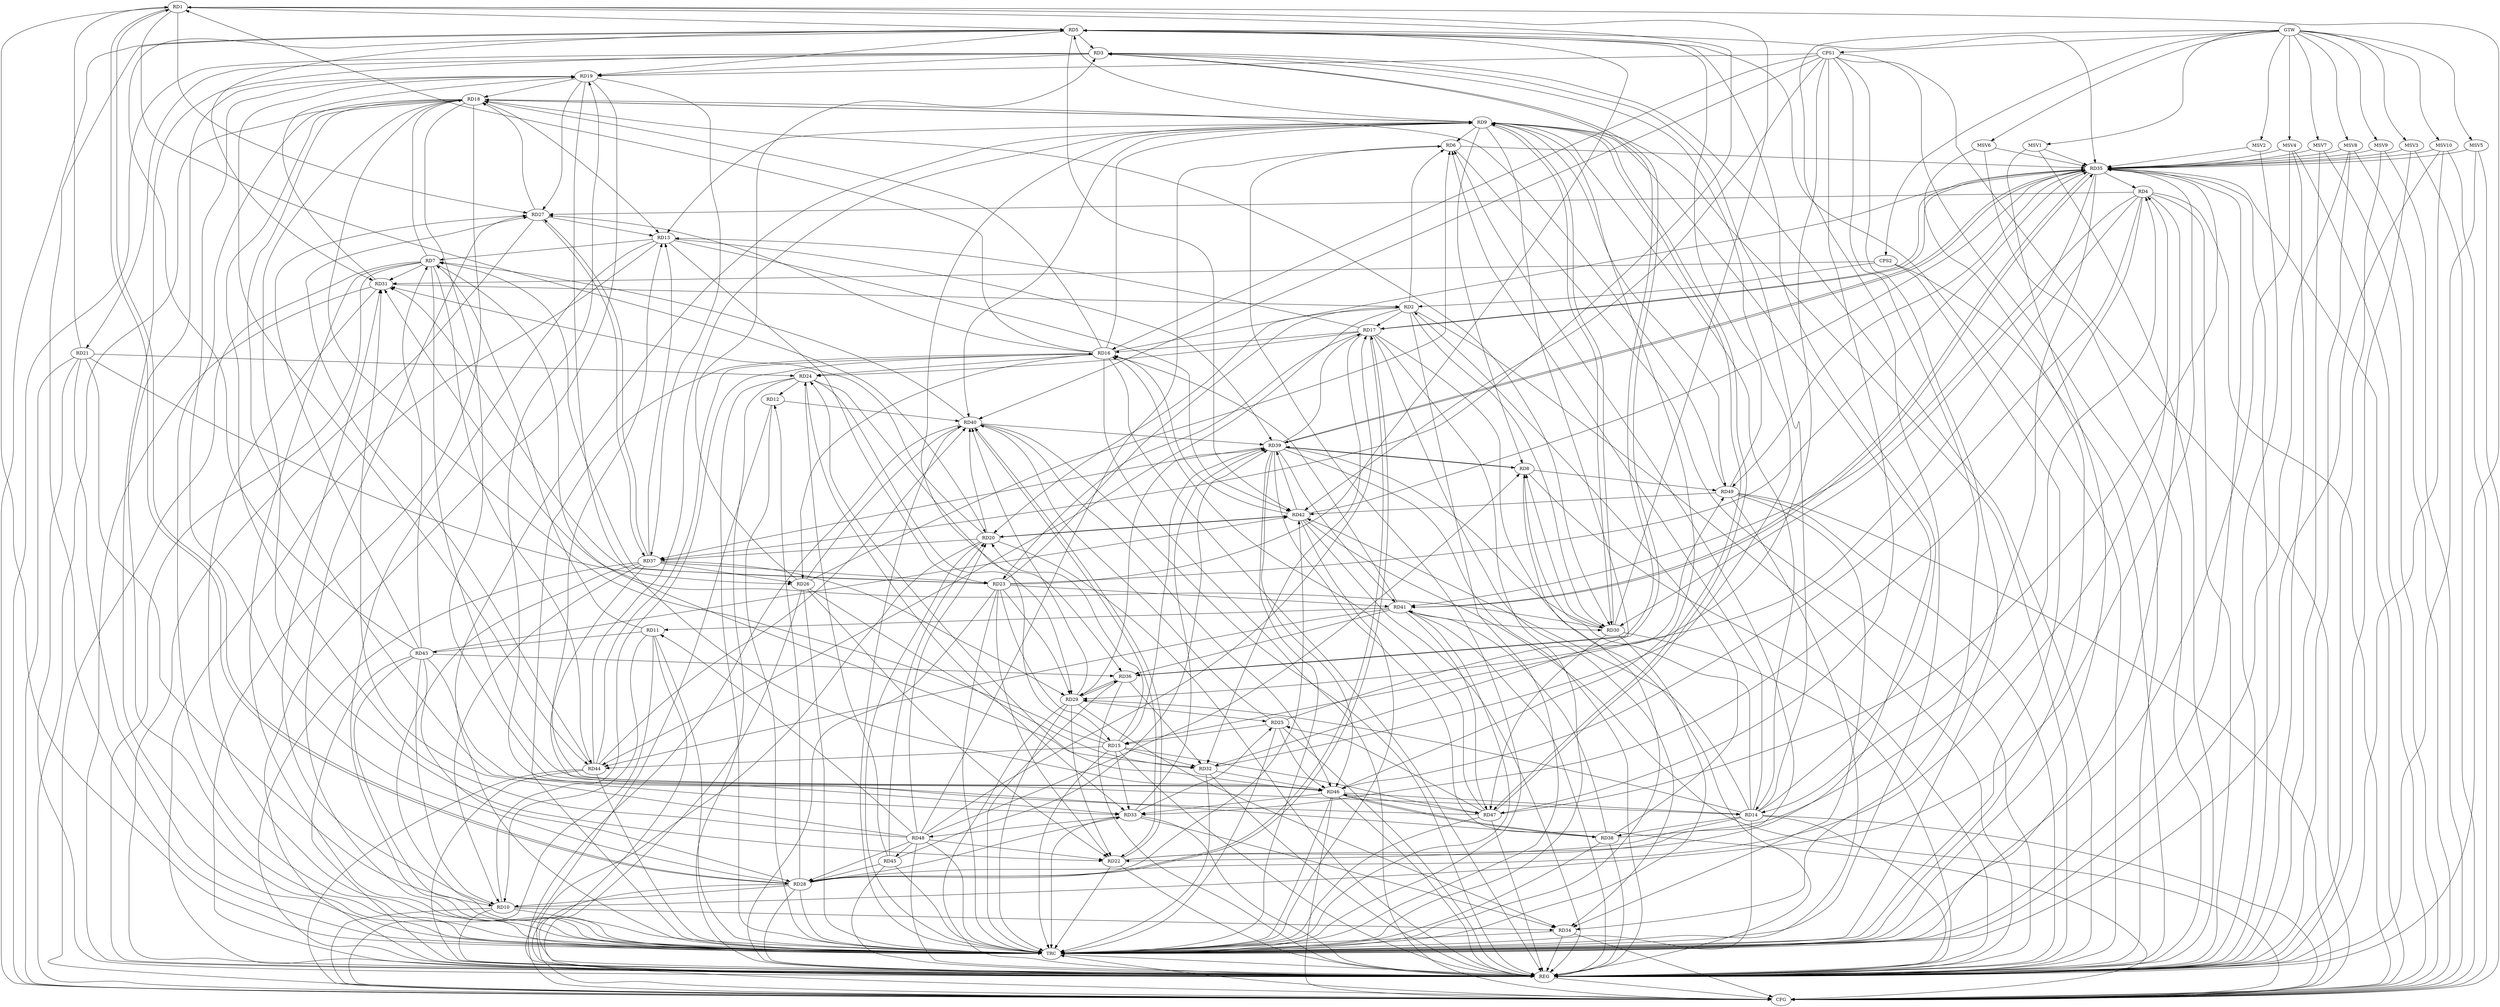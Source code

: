 strict digraph G {
  RD1 [ label="RD1" ];
  RD2 [ label="RD2" ];
  RD3 [ label="RD3" ];
  RD4 [ label="RD4" ];
  RD5 [ label="RD5" ];
  RD6 [ label="RD6" ];
  RD7 [ label="RD7" ];
  RD8 [ label="RD8" ];
  RD9 [ label="RD9" ];
  RD10 [ label="RD10" ];
  RD11 [ label="RD11" ];
  RD12 [ label="RD12" ];
  RD13 [ label="RD13" ];
  RD14 [ label="RD14" ];
  RD15 [ label="RD15" ];
  RD16 [ label="RD16" ];
  RD17 [ label="RD17" ];
  RD18 [ label="RD18" ];
  RD19 [ label="RD19" ];
  RD20 [ label="RD20" ];
  RD21 [ label="RD21" ];
  RD22 [ label="RD22" ];
  RD23 [ label="RD23" ];
  RD24 [ label="RD24" ];
  RD25 [ label="RD25" ];
  RD26 [ label="RD26" ];
  RD27 [ label="RD27" ];
  RD28 [ label="RD28" ];
  RD29 [ label="RD29" ];
  RD30 [ label="RD30" ];
  RD31 [ label="RD31" ];
  RD32 [ label="RD32" ];
  RD33 [ label="RD33" ];
  RD34 [ label="RD34" ];
  RD35 [ label="RD35" ];
  RD36 [ label="RD36" ];
  RD37 [ label="RD37" ];
  RD38 [ label="RD38" ];
  RD39 [ label="RD39" ];
  RD40 [ label="RD40" ];
  RD41 [ label="RD41" ];
  RD42 [ label="RD42" ];
  RD43 [ label="RD43" ];
  RD44 [ label="RD44" ];
  RD45 [ label="RD45" ];
  RD46 [ label="RD46" ];
  RD47 [ label="RD47" ];
  RD48 [ label="RD48" ];
  RD49 [ label="RD49" ];
  CPS1 [ label="CPS1" ];
  CPS2 [ label="CPS2" ];
  GTW [ label="GTW" ];
  REG [ label="REG" ];
  CFG [ label="CFG" ];
  TRC [ label="TRC" ];
  MSV1 [ label="MSV1" ];
  MSV2 [ label="MSV2" ];
  MSV3 [ label="MSV3" ];
  MSV4 [ label="MSV4" ];
  MSV5 [ label="MSV5" ];
  MSV6 [ label="MSV6" ];
  MSV7 [ label="MSV7" ];
  MSV8 [ label="MSV8" ];
  MSV9 [ label="MSV9" ];
  MSV10 [ label="MSV10" ];
  RD1 -> RD5;
  RD16 -> RD1;
  RD1 -> RD20;
  RD21 -> RD1;
  RD1 -> RD27;
  RD1 -> RD28;
  RD28 -> RD1;
  RD30 -> RD1;
  RD1 -> RD37;
  RD2 -> RD6;
  RD2 -> RD17;
  RD2 -> RD20;
  RD23 -> RD2;
  RD2 -> RD30;
  RD31 -> RD2;
  RD38 -> RD2;
  RD2 -> RD44;
  RD5 -> RD3;
  RD14 -> RD3;
  RD3 -> RD19;
  RD3 -> RD21;
  RD26 -> RD3;
  RD32 -> RD3;
  RD3 -> RD36;
  RD36 -> RD3;
  RD4 -> RD27;
  RD28 -> RD4;
  RD4 -> RD29;
  RD4 -> RD33;
  RD35 -> RD4;
  RD38 -> RD4;
  RD4 -> RD41;
  RD4 -> RD46;
  RD9 -> RD5;
  RD14 -> RD5;
  RD5 -> RD19;
  RD23 -> RD5;
  RD5 -> RD31;
  RD5 -> RD35;
  RD5 -> RD42;
  RD43 -> RD5;
  RD49 -> RD5;
  RD9 -> RD6;
  RD14 -> RD6;
  RD22 -> RD6;
  RD26 -> RD6;
  RD6 -> RD35;
  RD48 -> RD6;
  RD11 -> RD7;
  RD13 -> RD7;
  RD7 -> RD18;
  RD23 -> RD7;
  RD7 -> RD31;
  RD7 -> RD32;
  RD40 -> RD7;
  RD43 -> RD7;
  RD7 -> RD44;
  RD7 -> RD46;
  RD9 -> RD8;
  RD14 -> RD8;
  RD30 -> RD8;
  RD8 -> RD39;
  RD39 -> RD8;
  RD48 -> RD8;
  RD8 -> RD49;
  RD9 -> RD13;
  RD9 -> RD14;
  RD15 -> RD9;
  RD16 -> RD9;
  RD9 -> RD18;
  RD18 -> RD9;
  RD22 -> RD9;
  RD9 -> RD30;
  RD30 -> RD9;
  RD9 -> RD32;
  RD9 -> RD40;
  RD44 -> RD9;
  RD46 -> RD9;
  RD9 -> RD47;
  RD47 -> RD9;
  RD9 -> RD49;
  RD11 -> RD10;
  RD10 -> RD16;
  RD21 -> RD10;
  RD28 -> RD10;
  RD10 -> RD31;
  RD10 -> RD34;
  RD10 -> RD35;
  RD37 -> RD10;
  RD43 -> RD10;
  RD41 -> RD11;
  RD11 -> RD43;
  RD48 -> RD11;
  RD24 -> RD12;
  RD28 -> RD12;
  RD12 -> RD40;
  RD17 -> RD13;
  RD18 -> RD13;
  RD13 -> RD23;
  RD27 -> RD13;
  RD37 -> RD13;
  RD13 -> RD39;
  RD13 -> RD42;
  RD46 -> RD13;
  RD18 -> RD14;
  RD14 -> RD22;
  RD14 -> RD29;
  RD35 -> RD14;
  RD14 -> RD38;
  RD14 -> RD42;
  RD46 -> RD14;
  RD15 -> RD18;
  RD15 -> RD20;
  RD23 -> RD15;
  RD25 -> RD15;
  RD15 -> RD32;
  RD15 -> RD33;
  RD15 -> RD39;
  RD15 -> RD44;
  RD15 -> RD47;
  RD17 -> RD16;
  RD16 -> RD18;
  RD16 -> RD24;
  RD16 -> RD26;
  RD16 -> RD27;
  RD16 -> RD35;
  RD41 -> RD16;
  RD42 -> RD16;
  RD44 -> RD16;
  RD47 -> RD16;
  RD17 -> RD23;
  RD17 -> RD24;
  RD17 -> RD28;
  RD28 -> RD17;
  RD17 -> RD32;
  RD17 -> RD34;
  RD17 -> RD35;
  RD35 -> RD17;
  RD39 -> RD17;
  RD48 -> RD17;
  RD19 -> RD18;
  RD18 -> RD22;
  RD27 -> RD18;
  RD18 -> RD30;
  RD18 -> RD33;
  RD48 -> RD18;
  RD49 -> RD18;
  RD19 -> RD27;
  RD28 -> RD19;
  RD31 -> RD19;
  RD19 -> RD37;
  RD19 -> RD44;
  RD19 -> RD46;
  RD47 -> RD19;
  RD20 -> RD31;
  RD20 -> RD37;
  RD20 -> RD40;
  RD20 -> RD42;
  RD42 -> RD20;
  RD45 -> RD20;
  RD48 -> RD20;
  RD21 -> RD24;
  RD21 -> RD26;
  RD23 -> RD22;
  RD26 -> RD22;
  RD29 -> RD22;
  RD22 -> RD40;
  RD40 -> RD22;
  RD48 -> RD22;
  RD23 -> RD29;
  RD23 -> RD31;
  RD23 -> RD35;
  RD37 -> RD23;
  RD23 -> RD41;
  RD24 -> RD29;
  RD24 -> RD33;
  RD24 -> RD36;
  RD45 -> RD24;
  RD46 -> RD24;
  RD29 -> RD25;
  RD33 -> RD25;
  RD25 -> RD40;
  RD25 -> RD46;
  RD47 -> RD25;
  RD25 -> RD49;
  RD26 -> RD32;
  RD37 -> RD26;
  RD26 -> RD40;
  RD27 -> RD37;
  RD37 -> RD27;
  RD43 -> RD27;
  RD44 -> RD27;
  RD28 -> RD33;
  RD28 -> RD42;
  RD43 -> RD28;
  RD45 -> RD28;
  RD48 -> RD28;
  RD29 -> RD34;
  RD29 -> RD36;
  RD36 -> RD29;
  RD37 -> RD29;
  RD39 -> RD29;
  RD29 -> RD40;
  RD30 -> RD31;
  RD35 -> RD30;
  RD39 -> RD30;
  RD41 -> RD30;
  RD30 -> RD47;
  RD48 -> RD31;
  RD36 -> RD32;
  RD32 -> RD46;
  RD33 -> RD34;
  RD33 -> RD39;
  RD43 -> RD33;
  RD46 -> RD33;
  RD33 -> RD48;
  RD49 -> RD34;
  RD35 -> RD39;
  RD39 -> RD35;
  RD35 -> RD41;
  RD41 -> RD35;
  RD42 -> RD35;
  RD47 -> RD35;
  RD35 -> RD49;
  RD41 -> RD36;
  RD43 -> RD36;
  RD37 -> RD38;
  RD39 -> RD37;
  RD38 -> RD41;
  RD38 -> RD46;
  RD46 -> RD38;
  RD40 -> RD39;
  RD39 -> RD41;
  RD42 -> RD39;
  RD45 -> RD39;
  RD39 -> RD46;
  RD44 -> RD40;
  RD40 -> RD46;
  RD41 -> RD44;
  RD41 -> RD47;
  RD43 -> RD42;
  RD49 -> RD42;
  RD48 -> RD45;
  RD46 -> RD47;
  CPS1 -> RD34;
  CPS1 -> RD16;
  CPS1 -> RD47;
  CPS1 -> RD42;
  CPS1 -> RD15;
  CPS1 -> RD40;
  CPS1 -> RD19;
  CPS2 -> RD31;
  CPS2 -> RD2;
  GTW -> CPS1;
  GTW -> CPS2;
  RD1 -> REG;
  RD2 -> REG;
  RD3 -> REG;
  RD4 -> REG;
  RD5 -> REG;
  RD6 -> REG;
  RD7 -> REG;
  RD8 -> REG;
  RD9 -> REG;
  RD10 -> REG;
  RD11 -> REG;
  RD12 -> REG;
  RD13 -> REG;
  RD14 -> REG;
  RD15 -> REG;
  RD16 -> REG;
  RD17 -> REG;
  RD18 -> REG;
  RD19 -> REG;
  RD20 -> REG;
  RD21 -> REG;
  RD22 -> REG;
  RD23 -> REG;
  RD24 -> REG;
  RD25 -> REG;
  RD26 -> REG;
  RD27 -> REG;
  RD28 -> REG;
  RD29 -> REG;
  RD30 -> REG;
  RD31 -> REG;
  RD32 -> REG;
  RD33 -> REG;
  RD34 -> REG;
  RD35 -> REG;
  RD36 -> REG;
  RD37 -> REG;
  RD38 -> REG;
  RD39 -> REG;
  RD40 -> REG;
  RD41 -> REG;
  RD42 -> REG;
  RD43 -> REG;
  RD44 -> REG;
  RD45 -> REG;
  RD46 -> REG;
  RD47 -> REG;
  RD48 -> REG;
  RD49 -> REG;
  CPS1 -> REG;
  CPS2 -> REG;
  RD40 -> CFG;
  RD21 -> CFG;
  RD18 -> CFG;
  RD34 -> CFG;
  RD46 -> CFG;
  RD28 -> CFG;
  RD44 -> CFG;
  RD39 -> CFG;
  RD10 -> CFG;
  RD16 -> CFG;
  RD35 -> CFG;
  CPS1 -> CFG;
  RD14 -> CFG;
  RD5 -> CFG;
  RD11 -> CFG;
  RD20 -> CFG;
  RD7 -> CFG;
  RD42 -> CFG;
  RD49 -> CFG;
  RD3 -> CFG;
  RD4 -> CFG;
  REG -> CFG;
  RD1 -> TRC;
  RD2 -> TRC;
  RD3 -> TRC;
  RD4 -> TRC;
  RD5 -> TRC;
  RD6 -> TRC;
  RD7 -> TRC;
  RD8 -> TRC;
  RD9 -> TRC;
  RD10 -> TRC;
  RD11 -> TRC;
  RD12 -> TRC;
  RD13 -> TRC;
  RD14 -> TRC;
  RD15 -> TRC;
  RD16 -> TRC;
  RD17 -> TRC;
  RD18 -> TRC;
  RD19 -> TRC;
  RD20 -> TRC;
  RD21 -> TRC;
  RD22 -> TRC;
  RD23 -> TRC;
  RD24 -> TRC;
  RD25 -> TRC;
  RD26 -> TRC;
  RD27 -> TRC;
  RD28 -> TRC;
  RD29 -> TRC;
  RD30 -> TRC;
  RD31 -> TRC;
  RD32 -> TRC;
  RD33 -> TRC;
  RD34 -> TRC;
  RD35 -> TRC;
  RD36 -> TRC;
  RD37 -> TRC;
  RD38 -> TRC;
  RD39 -> TRC;
  RD40 -> TRC;
  RD41 -> TRC;
  RD42 -> TRC;
  RD43 -> TRC;
  RD44 -> TRC;
  RD45 -> TRC;
  RD46 -> TRC;
  RD47 -> TRC;
  RD48 -> TRC;
  RD49 -> TRC;
  CPS1 -> TRC;
  CPS2 -> TRC;
  GTW -> TRC;
  CFG -> TRC;
  TRC -> REG;
  MSV1 -> RD35;
  MSV2 -> RD35;
  MSV3 -> RD35;
  MSV4 -> RD35;
  MSV5 -> RD35;
  MSV6 -> RD35;
  MSV7 -> RD35;
  MSV8 -> RD35;
  GTW -> MSV1;
  MSV1 -> REG;
  MSV1 -> TRC;
  GTW -> MSV2;
  MSV2 -> REG;
  GTW -> MSV3;
  MSV3 -> REG;
  MSV3 -> CFG;
  GTW -> MSV4;
  MSV4 -> REG;
  MSV4 -> TRC;
  MSV4 -> CFG;
  GTW -> MSV5;
  MSV5 -> REG;
  MSV5 -> CFG;
  GTW -> MSV6;
  MSV6 -> REG;
  MSV6 -> TRC;
  GTW -> MSV7;
  MSV7 -> REG;
  MSV7 -> CFG;
  GTW -> MSV8;
  MSV8 -> REG;
  MSV8 -> TRC;
  MSV8 -> CFG;
  MSV9 -> RD35;
  MSV10 -> RD35;
  GTW -> MSV9;
  MSV9 -> REG;
  MSV9 -> CFG;
  GTW -> MSV10;
  MSV10 -> REG;
  MSV10 -> TRC;
  MSV10 -> CFG;
}
